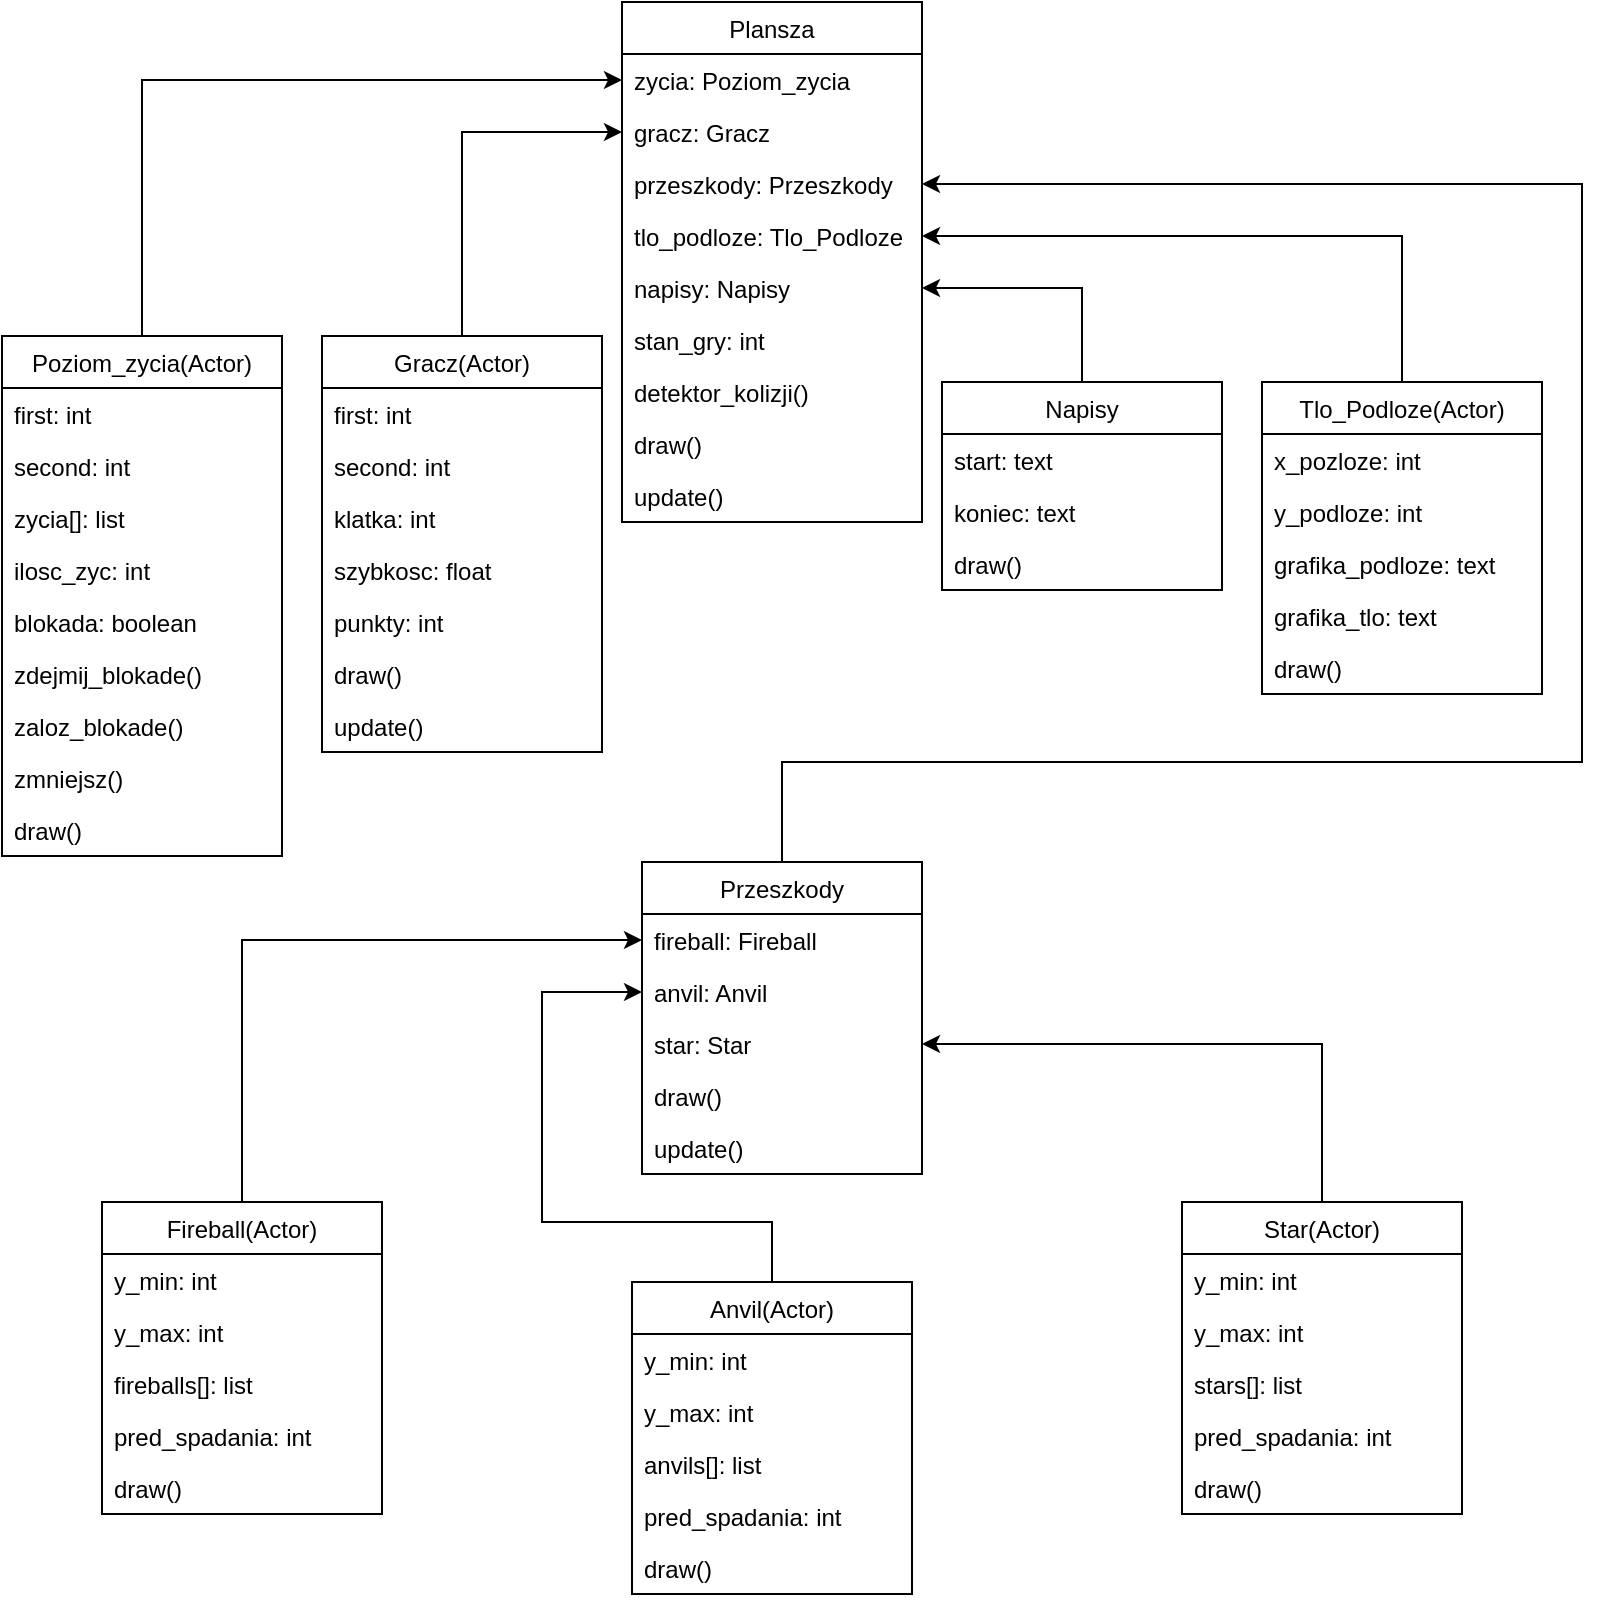 <mxfile version="14.2.4" type="device"><diagram id="C5RBs43oDa-KdzZeNtuy" name="Page-1"><mxGraphModel dx="1278" dy="548" grid="1" gridSize="10" guides="1" tooltips="1" connect="1" arrows="1" fold="1" page="1" pageScale="1" pageWidth="827" pageHeight="1169" math="0" shadow="0"><root><mxCell id="WIyWlLk6GJQsqaUBKTNV-0"/><mxCell id="WIyWlLk6GJQsqaUBKTNV-1" parent="WIyWlLk6GJQsqaUBKTNV-0"/><mxCell id="CWLDSRaedKVr0SUng4vc-35" style="edgeStyle=orthogonalEdgeStyle;rounded=0;orthogonalLoop=1;jettySize=auto;html=1;exitX=0.5;exitY=0;exitDx=0;exitDy=0;entryX=0;entryY=0.5;entryDx=0;entryDy=0;" parent="WIyWlLk6GJQsqaUBKTNV-1" source="CWLDSRaedKVr0SUng4vc-0" target="CWLDSRaedKVr0SUng4vc-24" edge="1"><mxGeometry relative="1" as="geometry"/></mxCell><mxCell id="CWLDSRaedKVr0SUng4vc-0" value="Gracz(Actor)" style="swimlane;fontStyle=0;childLayout=stackLayout;horizontal=1;startSize=26;fillColor=none;horizontalStack=0;resizeParent=1;resizeParentMax=0;resizeLast=0;collapsible=1;marginBottom=0;" parent="WIyWlLk6GJQsqaUBKTNV-1" vertex="1"><mxGeometry x="170" y="177" width="140" height="208" as="geometry"/></mxCell><mxCell id="CWLDSRaedKVr0SUng4vc-1" value="first: int" style="text;strokeColor=none;fillColor=none;align=left;verticalAlign=top;spacingLeft=4;spacingRight=4;overflow=hidden;rotatable=0;points=[[0,0.5],[1,0.5]];portConstraint=eastwest;" parent="CWLDSRaedKVr0SUng4vc-0" vertex="1"><mxGeometry y="26" width="140" height="26" as="geometry"/></mxCell><mxCell id="CWLDSRaedKVr0SUng4vc-2" value="second: int" style="text;strokeColor=none;fillColor=none;align=left;verticalAlign=top;spacingLeft=4;spacingRight=4;overflow=hidden;rotatable=0;points=[[0,0.5],[1,0.5]];portConstraint=eastwest;" parent="CWLDSRaedKVr0SUng4vc-0" vertex="1"><mxGeometry y="52" width="140" height="26" as="geometry"/></mxCell><mxCell id="CWLDSRaedKVr0SUng4vc-3" value="klatka: int&#10;" style="text;strokeColor=none;fillColor=none;align=left;verticalAlign=top;spacingLeft=4;spacingRight=4;overflow=hidden;rotatable=0;points=[[0,0.5],[1,0.5]];portConstraint=eastwest;" parent="CWLDSRaedKVr0SUng4vc-0" vertex="1"><mxGeometry y="78" width="140" height="26" as="geometry"/></mxCell><mxCell id="CWLDSRaedKVr0SUng4vc-8" value="szybkosc: float" style="text;strokeColor=none;fillColor=none;align=left;verticalAlign=top;spacingLeft=4;spacingRight=4;overflow=hidden;rotatable=0;points=[[0,0.5],[1,0.5]];portConstraint=eastwest;" parent="CWLDSRaedKVr0SUng4vc-0" vertex="1"><mxGeometry y="104" width="140" height="26" as="geometry"/></mxCell><mxCell id="UdVUqjxEByzgbx5n5KOP-1" value="punkty: int" style="text;strokeColor=none;fillColor=none;align=left;verticalAlign=top;spacingLeft=4;spacingRight=4;overflow=hidden;rotatable=0;points=[[0,0.5],[1,0.5]];portConstraint=eastwest;" vertex="1" parent="CWLDSRaedKVr0SUng4vc-0"><mxGeometry y="130" width="140" height="26" as="geometry"/></mxCell><mxCell id="CWLDSRaedKVr0SUng4vc-16" value="draw()" style="text;strokeColor=none;fillColor=none;align=left;verticalAlign=top;spacingLeft=4;spacingRight=4;overflow=hidden;rotatable=0;points=[[0,0.5],[1,0.5]];portConstraint=eastwest;" parent="CWLDSRaedKVr0SUng4vc-0" vertex="1"><mxGeometry y="156" width="140" height="26" as="geometry"/></mxCell><mxCell id="CWLDSRaedKVr0SUng4vc-17" value="update()" style="text;strokeColor=none;fillColor=none;align=left;verticalAlign=top;spacingLeft=4;spacingRight=4;overflow=hidden;rotatable=0;points=[[0,0.5],[1,0.5]];portConstraint=eastwest;" parent="CWLDSRaedKVr0SUng4vc-0" vertex="1"><mxGeometry y="182" width="140" height="26" as="geometry"/></mxCell><mxCell id="CWLDSRaedKVr0SUng4vc-34" style="edgeStyle=orthogonalEdgeStyle;rounded=0;orthogonalLoop=1;jettySize=auto;html=1;exitX=0.5;exitY=0;exitDx=0;exitDy=0;entryX=0;entryY=0.5;entryDx=0;entryDy=0;" parent="WIyWlLk6GJQsqaUBKTNV-1" source="CWLDSRaedKVr0SUng4vc-9" target="CWLDSRaedKVr0SUng4vc-23" edge="1"><mxGeometry relative="1" as="geometry"/></mxCell><mxCell id="CWLDSRaedKVr0SUng4vc-9" value="Poziom_zycia(Actor)" style="swimlane;fontStyle=0;childLayout=stackLayout;horizontal=1;startSize=26;fillColor=none;horizontalStack=0;resizeParent=1;resizeParentMax=0;resizeLast=0;collapsible=1;marginBottom=0;" parent="WIyWlLk6GJQsqaUBKTNV-1" vertex="1"><mxGeometry x="10" y="177" width="140" height="260" as="geometry"/></mxCell><mxCell id="CWLDSRaedKVr0SUng4vc-10" value="first: int" style="text;strokeColor=none;fillColor=none;align=left;verticalAlign=top;spacingLeft=4;spacingRight=4;overflow=hidden;rotatable=0;points=[[0,0.5],[1,0.5]];portConstraint=eastwest;" parent="CWLDSRaedKVr0SUng4vc-9" vertex="1"><mxGeometry y="26" width="140" height="26" as="geometry"/></mxCell><mxCell id="CWLDSRaedKVr0SUng4vc-11" value="second: int" style="text;strokeColor=none;fillColor=none;align=left;verticalAlign=top;spacingLeft=4;spacingRight=4;overflow=hidden;rotatable=0;points=[[0,0.5],[1,0.5]];portConstraint=eastwest;" parent="CWLDSRaedKVr0SUng4vc-9" vertex="1"><mxGeometry y="52" width="140" height="26" as="geometry"/></mxCell><mxCell id="CWLDSRaedKVr0SUng4vc-78" value="zycia[]: list" style="text;strokeColor=none;fillColor=none;align=left;verticalAlign=top;spacingLeft=4;spacingRight=4;overflow=hidden;rotatable=0;points=[[0,0.5],[1,0.5]];portConstraint=eastwest;" parent="CWLDSRaedKVr0SUng4vc-9" vertex="1"><mxGeometry y="78" width="140" height="26" as="geometry"/></mxCell><mxCell id="CWLDSRaedKVr0SUng4vc-12" value="ilosc_zyc: int" style="text;strokeColor=none;fillColor=none;align=left;verticalAlign=top;spacingLeft=4;spacingRight=4;overflow=hidden;rotatable=0;points=[[0,0.5],[1,0.5]];portConstraint=eastwest;" parent="CWLDSRaedKVr0SUng4vc-9" vertex="1"><mxGeometry y="104" width="140" height="26" as="geometry"/></mxCell><mxCell id="CWLDSRaedKVr0SUng4vc-13" value="blokada: boolean" style="text;strokeColor=none;fillColor=none;align=left;verticalAlign=top;spacingLeft=4;spacingRight=4;overflow=hidden;rotatable=0;points=[[0,0.5],[1,0.5]];portConstraint=eastwest;" parent="CWLDSRaedKVr0SUng4vc-9" vertex="1"><mxGeometry y="130" width="140" height="26" as="geometry"/></mxCell><mxCell id="CWLDSRaedKVr0SUng4vc-18" value="zdejmij_blokade()" style="text;strokeColor=none;fillColor=none;align=left;verticalAlign=top;spacingLeft=4;spacingRight=4;overflow=hidden;rotatable=0;points=[[0,0.5],[1,0.5]];portConstraint=eastwest;" parent="CWLDSRaedKVr0SUng4vc-9" vertex="1"><mxGeometry y="156" width="140" height="26" as="geometry"/></mxCell><mxCell id="CWLDSRaedKVr0SUng4vc-19" value="zaloz_blokade()" style="text;strokeColor=none;fillColor=none;align=left;verticalAlign=top;spacingLeft=4;spacingRight=4;overflow=hidden;rotatable=0;points=[[0,0.5],[1,0.5]];portConstraint=eastwest;" parent="CWLDSRaedKVr0SUng4vc-9" vertex="1"><mxGeometry y="182" width="140" height="26" as="geometry"/></mxCell><mxCell id="CWLDSRaedKVr0SUng4vc-80" value="zmniejsz()" style="text;strokeColor=none;fillColor=none;align=left;verticalAlign=top;spacingLeft=4;spacingRight=4;overflow=hidden;rotatable=0;points=[[0,0.5],[1,0.5]];portConstraint=eastwest;" parent="CWLDSRaedKVr0SUng4vc-9" vertex="1"><mxGeometry y="208" width="140" height="26" as="geometry"/></mxCell><mxCell id="CWLDSRaedKVr0SUng4vc-20" value="draw()" style="text;strokeColor=none;fillColor=none;align=left;verticalAlign=top;spacingLeft=4;spacingRight=4;overflow=hidden;rotatable=0;points=[[0,0.5],[1,0.5]];portConstraint=eastwest;" parent="CWLDSRaedKVr0SUng4vc-9" vertex="1"><mxGeometry y="234" width="140" height="26" as="geometry"/></mxCell><mxCell id="CWLDSRaedKVr0SUng4vc-22" value="Plansza" style="swimlane;fontStyle=0;childLayout=stackLayout;horizontal=1;startSize=26;fillColor=none;horizontalStack=0;resizeParent=1;resizeParentMax=0;resizeLast=0;collapsible=1;marginBottom=0;" parent="WIyWlLk6GJQsqaUBKTNV-1" vertex="1"><mxGeometry x="320" y="10" width="150" height="260" as="geometry"/></mxCell><mxCell id="CWLDSRaedKVr0SUng4vc-23" value="zycia: Poziom_zycia" style="text;strokeColor=none;fillColor=none;align=left;verticalAlign=top;spacingLeft=4;spacingRight=4;overflow=hidden;rotatable=0;points=[[0,0.5],[1,0.5]];portConstraint=eastwest;" parent="CWLDSRaedKVr0SUng4vc-22" vertex="1"><mxGeometry y="26" width="150" height="26" as="geometry"/></mxCell><mxCell id="CWLDSRaedKVr0SUng4vc-24" value="gracz: Gracz" style="text;strokeColor=none;fillColor=none;align=left;verticalAlign=top;spacingLeft=4;spacingRight=4;overflow=hidden;rotatable=0;points=[[0,0.5],[1,0.5]];portConstraint=eastwest;" parent="CWLDSRaedKVr0SUng4vc-22" vertex="1"><mxGeometry y="52" width="150" height="26" as="geometry"/></mxCell><mxCell id="CWLDSRaedKVr0SUng4vc-36" value="przeszkody: Przeszkody" style="text;strokeColor=none;fillColor=none;align=left;verticalAlign=top;spacingLeft=4;spacingRight=4;overflow=hidden;rotatable=0;points=[[0,0.5],[1,0.5]];portConstraint=eastwest;" parent="CWLDSRaedKVr0SUng4vc-22" vertex="1"><mxGeometry y="78" width="150" height="26" as="geometry"/></mxCell><mxCell id="CWLDSRaedKVr0SUng4vc-37" value="tlo_podloze: Tlo_Podloze" style="text;strokeColor=none;fillColor=none;align=left;verticalAlign=top;spacingLeft=4;spacingRight=4;overflow=hidden;rotatable=0;points=[[0,0.5],[1,0.5]];portConstraint=eastwest;" parent="CWLDSRaedKVr0SUng4vc-22" vertex="1"><mxGeometry y="104" width="150" height="26" as="geometry"/></mxCell><mxCell id="CWLDSRaedKVr0SUng4vc-38" value="napisy: Napisy" style="text;strokeColor=none;fillColor=none;align=left;verticalAlign=top;spacingLeft=4;spacingRight=4;overflow=hidden;rotatable=0;points=[[0,0.5],[1,0.5]];portConstraint=eastwest;" parent="CWLDSRaedKVr0SUng4vc-22" vertex="1"><mxGeometry y="130" width="150" height="26" as="geometry"/></mxCell><mxCell id="UdVUqjxEByzgbx5n5KOP-2" value="stan_gry: int" style="text;strokeColor=none;fillColor=none;align=left;verticalAlign=top;spacingLeft=4;spacingRight=4;overflow=hidden;rotatable=0;points=[[0,0.5],[1,0.5]];portConstraint=eastwest;" vertex="1" parent="CWLDSRaedKVr0SUng4vc-22"><mxGeometry y="156" width="150" height="26" as="geometry"/></mxCell><mxCell id="UdVUqjxEByzgbx5n5KOP-3" value="detektor_kolizji()" style="text;strokeColor=none;fillColor=none;align=left;verticalAlign=top;spacingLeft=4;spacingRight=4;overflow=hidden;rotatable=0;points=[[0,0.5],[1,0.5]];portConstraint=eastwest;" vertex="1" parent="CWLDSRaedKVr0SUng4vc-22"><mxGeometry y="182" width="150" height="26" as="geometry"/></mxCell><mxCell id="CWLDSRaedKVr0SUng4vc-25" value="draw()&#10;" style="text;strokeColor=none;fillColor=none;align=left;verticalAlign=top;spacingLeft=4;spacingRight=4;overflow=hidden;rotatable=0;points=[[0,0.5],[1,0.5]];portConstraint=eastwest;" parent="CWLDSRaedKVr0SUng4vc-22" vertex="1"><mxGeometry y="208" width="150" height="26" as="geometry"/></mxCell><mxCell id="CWLDSRaedKVr0SUng4vc-26" value="update()" style="text;strokeColor=none;fillColor=none;align=left;verticalAlign=top;spacingLeft=4;spacingRight=4;overflow=hidden;rotatable=0;points=[[0,0.5],[1,0.5]];portConstraint=eastwest;" parent="CWLDSRaedKVr0SUng4vc-22" vertex="1"><mxGeometry y="234" width="150" height="26" as="geometry"/></mxCell><mxCell id="UdVUqjxEByzgbx5n5KOP-0" style="edgeStyle=orthogonalEdgeStyle;rounded=0;orthogonalLoop=1;jettySize=auto;html=1;exitX=0.5;exitY=0;exitDx=0;exitDy=0;entryX=1;entryY=0.5;entryDx=0;entryDy=0;" edge="1" parent="WIyWlLk6GJQsqaUBKTNV-1" source="CWLDSRaedKVr0SUng4vc-29" target="CWLDSRaedKVr0SUng4vc-36"><mxGeometry relative="1" as="geometry"><Array as="points"><mxPoint x="400" y="390"/><mxPoint x="800" y="390"/><mxPoint x="800" y="101"/></Array></mxGeometry></mxCell><mxCell id="CWLDSRaedKVr0SUng4vc-29" value="Przeszkody" style="swimlane;fontStyle=0;childLayout=stackLayout;horizontal=1;startSize=26;fillColor=none;horizontalStack=0;resizeParent=1;resizeParentMax=0;resizeLast=0;collapsible=1;marginBottom=0;" parent="WIyWlLk6GJQsqaUBKTNV-1" vertex="1"><mxGeometry x="330" y="440" width="140" height="156" as="geometry"/></mxCell><mxCell id="CWLDSRaedKVr0SUng4vc-30" value="fireball: Fireball" style="text;strokeColor=none;fillColor=none;align=left;verticalAlign=top;spacingLeft=4;spacingRight=4;overflow=hidden;rotatable=0;points=[[0,0.5],[1,0.5]];portConstraint=eastwest;" parent="CWLDSRaedKVr0SUng4vc-29" vertex="1"><mxGeometry y="26" width="140" height="26" as="geometry"/></mxCell><mxCell id="CWLDSRaedKVr0SUng4vc-31" value="anvil: Anvil" style="text;strokeColor=none;fillColor=none;align=left;verticalAlign=top;spacingLeft=4;spacingRight=4;overflow=hidden;rotatable=0;points=[[0,0.5],[1,0.5]];portConstraint=eastwest;" parent="CWLDSRaedKVr0SUng4vc-29" vertex="1"><mxGeometry y="52" width="140" height="26" as="geometry"/></mxCell><mxCell id="CWLDSRaedKVr0SUng4vc-32" value="star: Star" style="text;strokeColor=none;fillColor=none;align=left;verticalAlign=top;spacingLeft=4;spacingRight=4;overflow=hidden;rotatable=0;points=[[0,0.5],[1,0.5]];portConstraint=eastwest;" parent="CWLDSRaedKVr0SUng4vc-29" vertex="1"><mxGeometry y="78" width="140" height="26" as="geometry"/></mxCell><mxCell id="CWLDSRaedKVr0SUng4vc-75" value="draw()" style="text;strokeColor=none;fillColor=none;align=left;verticalAlign=top;spacingLeft=4;spacingRight=4;overflow=hidden;rotatable=0;points=[[0,0.5],[1,0.5]];portConstraint=eastwest;" parent="CWLDSRaedKVr0SUng4vc-29" vertex="1"><mxGeometry y="104" width="140" height="26" as="geometry"/></mxCell><mxCell id="CWLDSRaedKVr0SUng4vc-76" value="update()" style="text;strokeColor=none;fillColor=none;align=left;verticalAlign=top;spacingLeft=4;spacingRight=4;overflow=hidden;rotatable=0;points=[[0,0.5],[1,0.5]];portConstraint=eastwest;" parent="CWLDSRaedKVr0SUng4vc-29" vertex="1"><mxGeometry y="130" width="140" height="26" as="geometry"/></mxCell><mxCell id="CWLDSRaedKVr0SUng4vc-49" style="edgeStyle=orthogonalEdgeStyle;rounded=0;orthogonalLoop=1;jettySize=auto;html=1;exitX=0.5;exitY=0;exitDx=0;exitDy=0;entryX=1;entryY=0.5;entryDx=0;entryDy=0;" parent="WIyWlLk6GJQsqaUBKTNV-1" source="CWLDSRaedKVr0SUng4vc-39" target="CWLDSRaedKVr0SUng4vc-38" edge="1"><mxGeometry relative="1" as="geometry"/></mxCell><mxCell id="CWLDSRaedKVr0SUng4vc-39" value="Napisy" style="swimlane;fontStyle=0;childLayout=stackLayout;horizontal=1;startSize=26;fillColor=none;horizontalStack=0;resizeParent=1;resizeParentMax=0;resizeLast=0;collapsible=1;marginBottom=0;" parent="WIyWlLk6GJQsqaUBKTNV-1" vertex="1"><mxGeometry x="480" y="200" width="140" height="104" as="geometry"/></mxCell><mxCell id="CWLDSRaedKVr0SUng4vc-40" value="start: text" style="text;strokeColor=none;fillColor=none;align=left;verticalAlign=top;spacingLeft=4;spacingRight=4;overflow=hidden;rotatable=0;points=[[0,0.5],[1,0.5]];portConstraint=eastwest;" parent="CWLDSRaedKVr0SUng4vc-39" vertex="1"><mxGeometry y="26" width="140" height="26" as="geometry"/></mxCell><mxCell id="CWLDSRaedKVr0SUng4vc-81" value="koniec: text" style="text;strokeColor=none;fillColor=none;align=left;verticalAlign=top;spacingLeft=4;spacingRight=4;overflow=hidden;rotatable=0;points=[[0,0.5],[1,0.5]];portConstraint=eastwest;" parent="CWLDSRaedKVr0SUng4vc-39" vertex="1"><mxGeometry y="52" width="140" height="26" as="geometry"/></mxCell><mxCell id="CWLDSRaedKVr0SUng4vc-41" value="draw()" style="text;strokeColor=none;fillColor=none;align=left;verticalAlign=top;spacingLeft=4;spacingRight=4;overflow=hidden;rotatable=0;points=[[0,0.5],[1,0.5]];portConstraint=eastwest;" parent="CWLDSRaedKVr0SUng4vc-39" vertex="1"><mxGeometry y="78" width="140" height="26" as="geometry"/></mxCell><mxCell id="CWLDSRaedKVr0SUng4vc-48" style="edgeStyle=orthogonalEdgeStyle;rounded=0;orthogonalLoop=1;jettySize=auto;html=1;exitX=0.5;exitY=0;exitDx=0;exitDy=0;" parent="WIyWlLk6GJQsqaUBKTNV-1" source="CWLDSRaedKVr0SUng4vc-43" target="CWLDSRaedKVr0SUng4vc-37" edge="1"><mxGeometry relative="1" as="geometry"/></mxCell><mxCell id="CWLDSRaedKVr0SUng4vc-43" value="Tlo_Podloze(Actor)" style="swimlane;fontStyle=0;childLayout=stackLayout;horizontal=1;startSize=26;fillColor=none;horizontalStack=0;resizeParent=1;resizeParentMax=0;resizeLast=0;collapsible=1;marginBottom=0;" parent="WIyWlLk6GJQsqaUBKTNV-1" vertex="1"><mxGeometry x="640" y="200" width="140" height="156" as="geometry"/></mxCell><mxCell id="CWLDSRaedKVr0SUng4vc-44" value="x_pozloze: int" style="text;strokeColor=none;fillColor=none;align=left;verticalAlign=top;spacingLeft=4;spacingRight=4;overflow=hidden;rotatable=0;points=[[0,0.5],[1,0.5]];portConstraint=eastwest;" parent="CWLDSRaedKVr0SUng4vc-43" vertex="1"><mxGeometry y="26" width="140" height="26" as="geometry"/></mxCell><mxCell id="CWLDSRaedKVr0SUng4vc-45" value="y_podloze: int" style="text;strokeColor=none;fillColor=none;align=left;verticalAlign=top;spacingLeft=4;spacingRight=4;overflow=hidden;rotatable=0;points=[[0,0.5],[1,0.5]];portConstraint=eastwest;" parent="CWLDSRaedKVr0SUng4vc-43" vertex="1"><mxGeometry y="52" width="140" height="26" as="geometry"/></mxCell><mxCell id="CWLDSRaedKVr0SUng4vc-46" value="grafika_podloze: text" style="text;strokeColor=none;fillColor=none;align=left;verticalAlign=top;spacingLeft=4;spacingRight=4;overflow=hidden;rotatable=0;points=[[0,0.5],[1,0.5]];portConstraint=eastwest;" parent="CWLDSRaedKVr0SUng4vc-43" vertex="1"><mxGeometry y="78" width="140" height="26" as="geometry"/></mxCell><mxCell id="CWLDSRaedKVr0SUng4vc-47" value="grafika_tlo: text" style="text;strokeColor=none;fillColor=none;align=left;verticalAlign=top;spacingLeft=4;spacingRight=4;overflow=hidden;rotatable=0;points=[[0,0.5],[1,0.5]];portConstraint=eastwest;" parent="CWLDSRaedKVr0SUng4vc-43" vertex="1"><mxGeometry y="104" width="140" height="26" as="geometry"/></mxCell><mxCell id="CWLDSRaedKVr0SUng4vc-82" value="draw()" style="text;strokeColor=none;fillColor=none;align=left;verticalAlign=top;spacingLeft=4;spacingRight=4;overflow=hidden;rotatable=0;points=[[0,0.5],[1,0.5]];portConstraint=eastwest;" parent="CWLDSRaedKVr0SUng4vc-43" vertex="1"><mxGeometry y="130" width="140" height="26" as="geometry"/></mxCell><mxCell id="CWLDSRaedKVr0SUng4vc-74" style="edgeStyle=orthogonalEdgeStyle;rounded=0;orthogonalLoop=1;jettySize=auto;html=1;exitX=0.5;exitY=0;exitDx=0;exitDy=0;entryX=1;entryY=0.5;entryDx=0;entryDy=0;" parent="WIyWlLk6GJQsqaUBKTNV-1" source="CWLDSRaedKVr0SUng4vc-50" target="CWLDSRaedKVr0SUng4vc-32" edge="1"><mxGeometry relative="1" as="geometry"/></mxCell><mxCell id="CWLDSRaedKVr0SUng4vc-50" value="Star(Actor)" style="swimlane;fontStyle=0;childLayout=stackLayout;horizontal=1;startSize=26;fillColor=none;horizontalStack=0;resizeParent=1;resizeParentMax=0;resizeLast=0;collapsible=1;marginBottom=0;" parent="WIyWlLk6GJQsqaUBKTNV-1" vertex="1"><mxGeometry x="600" y="610" width="140" height="156" as="geometry"/></mxCell><mxCell id="CWLDSRaedKVr0SUng4vc-70" value="y_min: int" style="text;strokeColor=none;fillColor=none;align=left;verticalAlign=top;spacingLeft=4;spacingRight=4;overflow=hidden;rotatable=0;points=[[0,0.5],[1,0.5]];portConstraint=eastwest;" parent="CWLDSRaedKVr0SUng4vc-50" vertex="1"><mxGeometry y="26" width="140" height="26" as="geometry"/></mxCell><mxCell id="CWLDSRaedKVr0SUng4vc-69" value="y_max: int" style="text;strokeColor=none;fillColor=none;align=left;verticalAlign=top;spacingLeft=4;spacingRight=4;overflow=hidden;rotatable=0;points=[[0,0.5],[1,0.5]];portConstraint=eastwest;" parent="CWLDSRaedKVr0SUng4vc-50" vertex="1"><mxGeometry y="52" width="140" height="26" as="geometry"/></mxCell><mxCell id="CWLDSRaedKVr0SUng4vc-51" value="stars[]: list" style="text;strokeColor=none;fillColor=none;align=left;verticalAlign=top;spacingLeft=4;spacingRight=4;overflow=hidden;rotatable=0;points=[[0,0.5],[1,0.5]];portConstraint=eastwest;" parent="CWLDSRaedKVr0SUng4vc-50" vertex="1"><mxGeometry y="78" width="140" height="26" as="geometry"/></mxCell><mxCell id="CWLDSRaedKVr0SUng4vc-52" value="pred_spadania: int" style="text;strokeColor=none;fillColor=none;align=left;verticalAlign=top;spacingLeft=4;spacingRight=4;overflow=hidden;rotatable=0;points=[[0,0.5],[1,0.5]];portConstraint=eastwest;" parent="CWLDSRaedKVr0SUng4vc-50" vertex="1"><mxGeometry y="104" width="140" height="26" as="geometry"/></mxCell><mxCell id="CWLDSRaedKVr0SUng4vc-85" value="draw()" style="text;strokeColor=none;fillColor=none;align=left;verticalAlign=top;spacingLeft=4;spacingRight=4;overflow=hidden;rotatable=0;points=[[0,0.5],[1,0.5]];portConstraint=eastwest;" parent="CWLDSRaedKVr0SUng4vc-50" vertex="1"><mxGeometry y="130" width="140" height="26" as="geometry"/></mxCell><mxCell id="CWLDSRaedKVr0SUng4vc-77" style="edgeStyle=orthogonalEdgeStyle;rounded=0;orthogonalLoop=1;jettySize=auto;html=1;exitX=0.5;exitY=0;exitDx=0;exitDy=0;entryX=0;entryY=0.5;entryDx=0;entryDy=0;" parent="WIyWlLk6GJQsqaUBKTNV-1" source="CWLDSRaedKVr0SUng4vc-58" target="CWLDSRaedKVr0SUng4vc-31" edge="1"><mxGeometry relative="1" as="geometry"><Array as="points"><mxPoint x="395" y="620"/><mxPoint x="280" y="620"/><mxPoint x="280" y="505"/></Array></mxGeometry></mxCell><mxCell id="CWLDSRaedKVr0SUng4vc-58" value="Anvil(Actor)" style="swimlane;fontStyle=0;childLayout=stackLayout;horizontal=1;startSize=26;fillColor=none;horizontalStack=0;resizeParent=1;resizeParentMax=0;resizeLast=0;collapsible=1;marginBottom=0;" parent="WIyWlLk6GJQsqaUBKTNV-1" vertex="1"><mxGeometry x="325" y="650" width="140" height="156" as="geometry"/></mxCell><mxCell id="CWLDSRaedKVr0SUng4vc-68" value="y_min: int" style="text;strokeColor=none;fillColor=none;align=left;verticalAlign=top;spacingLeft=4;spacingRight=4;overflow=hidden;rotatable=0;points=[[0,0.5],[1,0.5]];portConstraint=eastwest;" parent="CWLDSRaedKVr0SUng4vc-58" vertex="1"><mxGeometry y="26" width="140" height="26" as="geometry"/></mxCell><mxCell id="CWLDSRaedKVr0SUng4vc-67" value="y_max: int" style="text;strokeColor=none;fillColor=none;align=left;verticalAlign=top;spacingLeft=4;spacingRight=4;overflow=hidden;rotatable=0;points=[[0,0.5],[1,0.5]];portConstraint=eastwest;" parent="CWLDSRaedKVr0SUng4vc-58" vertex="1"><mxGeometry y="52" width="140" height="26" as="geometry"/></mxCell><mxCell id="CWLDSRaedKVr0SUng4vc-59" value="anvils[]: list" style="text;strokeColor=none;fillColor=none;align=left;verticalAlign=top;spacingLeft=4;spacingRight=4;overflow=hidden;rotatable=0;points=[[0,0.5],[1,0.5]];portConstraint=eastwest;" parent="CWLDSRaedKVr0SUng4vc-58" vertex="1"><mxGeometry y="78" width="140" height="26" as="geometry"/></mxCell><mxCell id="CWLDSRaedKVr0SUng4vc-60" value="pred_spadania: int" style="text;strokeColor=none;fillColor=none;align=left;verticalAlign=top;spacingLeft=4;spacingRight=4;overflow=hidden;rotatable=0;points=[[0,0.5],[1,0.5]];portConstraint=eastwest;" parent="CWLDSRaedKVr0SUng4vc-58" vertex="1"><mxGeometry y="104" width="140" height="26" as="geometry"/></mxCell><mxCell id="CWLDSRaedKVr0SUng4vc-84" value="draw()" style="text;strokeColor=none;fillColor=none;align=left;verticalAlign=top;spacingLeft=4;spacingRight=4;overflow=hidden;rotatable=0;points=[[0,0.5],[1,0.5]];portConstraint=eastwest;" parent="CWLDSRaedKVr0SUng4vc-58" vertex="1"><mxGeometry y="130" width="140" height="26" as="geometry"/></mxCell><mxCell id="CWLDSRaedKVr0SUng4vc-72" style="edgeStyle=orthogonalEdgeStyle;rounded=0;orthogonalLoop=1;jettySize=auto;html=1;exitX=0.5;exitY=0;exitDx=0;exitDy=0;entryX=0;entryY=0.5;entryDx=0;entryDy=0;" parent="WIyWlLk6GJQsqaUBKTNV-1" source="CWLDSRaedKVr0SUng4vc-62" target="CWLDSRaedKVr0SUng4vc-30" edge="1"><mxGeometry relative="1" as="geometry"/></mxCell><mxCell id="CWLDSRaedKVr0SUng4vc-62" value="Fireball(Actor)" style="swimlane;fontStyle=0;childLayout=stackLayout;horizontal=1;startSize=26;fillColor=none;horizontalStack=0;resizeParent=1;resizeParentMax=0;resizeLast=0;collapsible=1;marginBottom=0;" parent="WIyWlLk6GJQsqaUBKTNV-1" vertex="1"><mxGeometry x="60" y="610" width="140" height="156" as="geometry"/></mxCell><mxCell id="CWLDSRaedKVr0SUng4vc-63" value="y_min: int" style="text;strokeColor=none;fillColor=none;align=left;verticalAlign=top;spacingLeft=4;spacingRight=4;overflow=hidden;rotatable=0;points=[[0,0.5],[1,0.5]];portConstraint=eastwest;" parent="CWLDSRaedKVr0SUng4vc-62" vertex="1"><mxGeometry y="26" width="140" height="26" as="geometry"/></mxCell><mxCell id="CWLDSRaedKVr0SUng4vc-64" value="y_max: int" style="text;strokeColor=none;fillColor=none;align=left;verticalAlign=top;spacingLeft=4;spacingRight=4;overflow=hidden;rotatable=0;points=[[0,0.5],[1,0.5]];portConstraint=eastwest;" parent="CWLDSRaedKVr0SUng4vc-62" vertex="1"><mxGeometry y="52" width="140" height="26" as="geometry"/></mxCell><mxCell id="CWLDSRaedKVr0SUng4vc-65" value="fireballs[]: list" style="text;strokeColor=none;fillColor=none;align=left;verticalAlign=top;spacingLeft=4;spacingRight=4;overflow=hidden;rotatable=0;points=[[0,0.5],[1,0.5]];portConstraint=eastwest;" parent="CWLDSRaedKVr0SUng4vc-62" vertex="1"><mxGeometry y="78" width="140" height="26" as="geometry"/></mxCell><mxCell id="CWLDSRaedKVr0SUng4vc-71" value="pred_spadania: int" style="text;strokeColor=none;fillColor=none;align=left;verticalAlign=top;spacingLeft=4;spacingRight=4;overflow=hidden;rotatable=0;points=[[0,0.5],[1,0.5]];portConstraint=eastwest;" parent="CWLDSRaedKVr0SUng4vc-62" vertex="1"><mxGeometry y="104" width="140" height="26" as="geometry"/></mxCell><mxCell id="CWLDSRaedKVr0SUng4vc-83" value="draw()" style="text;strokeColor=none;fillColor=none;align=left;verticalAlign=top;spacingLeft=4;spacingRight=4;overflow=hidden;rotatable=0;points=[[0,0.5],[1,0.5]];portConstraint=eastwest;" parent="CWLDSRaedKVr0SUng4vc-62" vertex="1"><mxGeometry y="130" width="140" height="26" as="geometry"/></mxCell></root></mxGraphModel></diagram></mxfile>